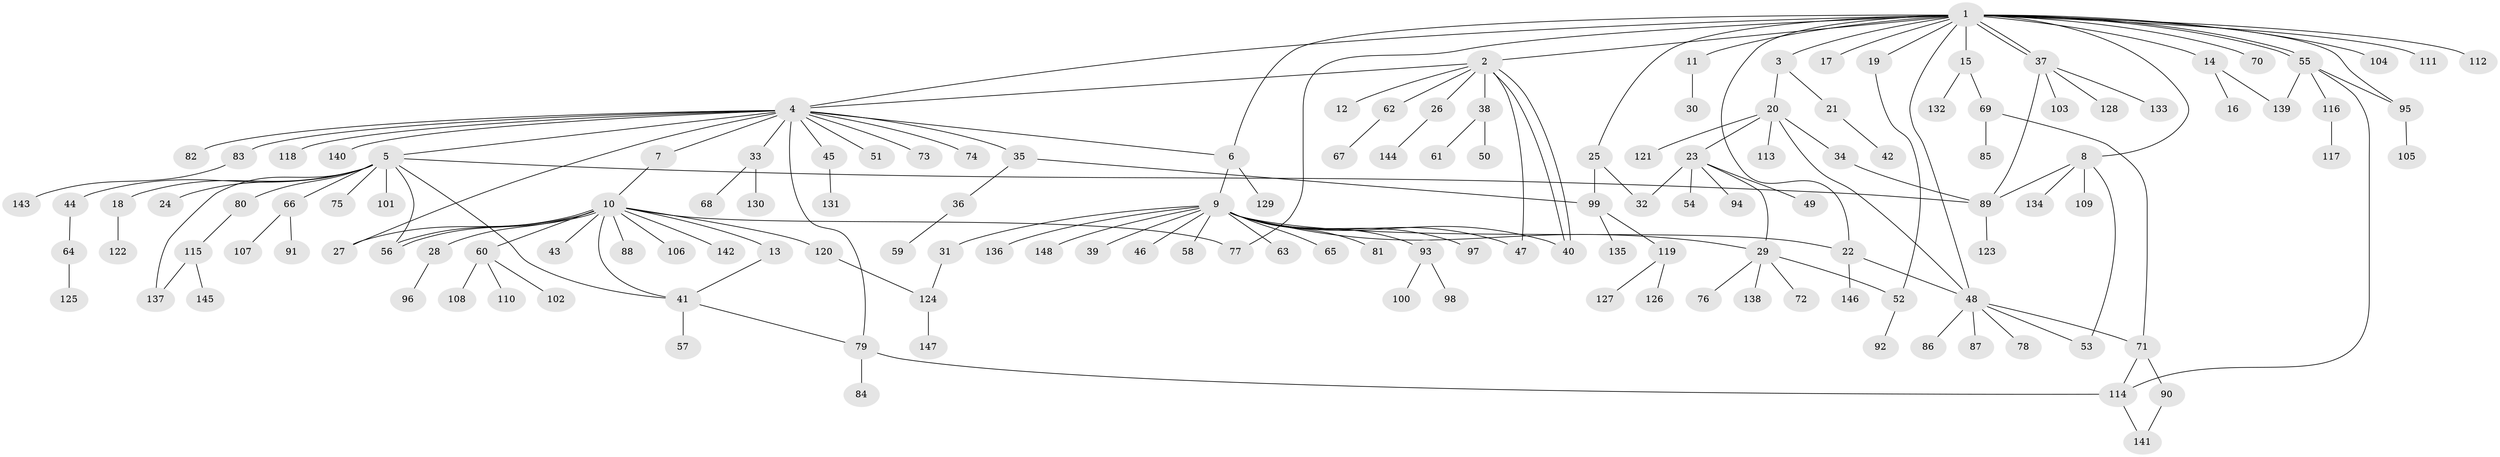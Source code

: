 // Generated by graph-tools (version 1.1) at 2025/50/03/09/25 03:50:00]
// undirected, 148 vertices, 180 edges
graph export_dot {
graph [start="1"]
  node [color=gray90,style=filled];
  1;
  2;
  3;
  4;
  5;
  6;
  7;
  8;
  9;
  10;
  11;
  12;
  13;
  14;
  15;
  16;
  17;
  18;
  19;
  20;
  21;
  22;
  23;
  24;
  25;
  26;
  27;
  28;
  29;
  30;
  31;
  32;
  33;
  34;
  35;
  36;
  37;
  38;
  39;
  40;
  41;
  42;
  43;
  44;
  45;
  46;
  47;
  48;
  49;
  50;
  51;
  52;
  53;
  54;
  55;
  56;
  57;
  58;
  59;
  60;
  61;
  62;
  63;
  64;
  65;
  66;
  67;
  68;
  69;
  70;
  71;
  72;
  73;
  74;
  75;
  76;
  77;
  78;
  79;
  80;
  81;
  82;
  83;
  84;
  85;
  86;
  87;
  88;
  89;
  90;
  91;
  92;
  93;
  94;
  95;
  96;
  97;
  98;
  99;
  100;
  101;
  102;
  103;
  104;
  105;
  106;
  107;
  108;
  109;
  110;
  111;
  112;
  113;
  114;
  115;
  116;
  117;
  118;
  119;
  120;
  121;
  122;
  123;
  124;
  125;
  126;
  127;
  128;
  129;
  130;
  131;
  132;
  133;
  134;
  135;
  136;
  137;
  138;
  139;
  140;
  141;
  142;
  143;
  144;
  145;
  146;
  147;
  148;
  1 -- 2;
  1 -- 3;
  1 -- 4;
  1 -- 6;
  1 -- 8;
  1 -- 11;
  1 -- 14;
  1 -- 15;
  1 -- 17;
  1 -- 19;
  1 -- 22;
  1 -- 25;
  1 -- 37;
  1 -- 37;
  1 -- 48;
  1 -- 55;
  1 -- 55;
  1 -- 70;
  1 -- 77;
  1 -- 95;
  1 -- 104;
  1 -- 111;
  1 -- 112;
  2 -- 4;
  2 -- 12;
  2 -- 26;
  2 -- 38;
  2 -- 40;
  2 -- 40;
  2 -- 47;
  2 -- 62;
  3 -- 20;
  3 -- 21;
  4 -- 5;
  4 -- 6;
  4 -- 7;
  4 -- 27;
  4 -- 33;
  4 -- 35;
  4 -- 45;
  4 -- 51;
  4 -- 73;
  4 -- 74;
  4 -- 79;
  4 -- 82;
  4 -- 83;
  4 -- 118;
  4 -- 140;
  5 -- 18;
  5 -- 24;
  5 -- 41;
  5 -- 44;
  5 -- 56;
  5 -- 66;
  5 -- 75;
  5 -- 80;
  5 -- 89;
  5 -- 101;
  5 -- 137;
  6 -- 9;
  6 -- 129;
  7 -- 10;
  8 -- 53;
  8 -- 89;
  8 -- 109;
  8 -- 134;
  9 -- 22;
  9 -- 29;
  9 -- 31;
  9 -- 39;
  9 -- 40;
  9 -- 46;
  9 -- 47;
  9 -- 58;
  9 -- 63;
  9 -- 65;
  9 -- 81;
  9 -- 93;
  9 -- 97;
  9 -- 136;
  9 -- 148;
  10 -- 13;
  10 -- 27;
  10 -- 28;
  10 -- 41;
  10 -- 43;
  10 -- 56;
  10 -- 56;
  10 -- 60;
  10 -- 77;
  10 -- 88;
  10 -- 106;
  10 -- 120;
  10 -- 142;
  11 -- 30;
  13 -- 41;
  14 -- 16;
  14 -- 139;
  15 -- 69;
  15 -- 132;
  18 -- 122;
  19 -- 52;
  20 -- 23;
  20 -- 34;
  20 -- 48;
  20 -- 113;
  20 -- 121;
  21 -- 42;
  22 -- 48;
  22 -- 146;
  23 -- 29;
  23 -- 32;
  23 -- 49;
  23 -- 54;
  23 -- 94;
  25 -- 32;
  25 -- 99;
  26 -- 144;
  28 -- 96;
  29 -- 52;
  29 -- 72;
  29 -- 76;
  29 -- 138;
  31 -- 124;
  33 -- 68;
  33 -- 130;
  34 -- 89;
  35 -- 36;
  35 -- 99;
  36 -- 59;
  37 -- 89;
  37 -- 103;
  37 -- 128;
  37 -- 133;
  38 -- 50;
  38 -- 61;
  41 -- 57;
  41 -- 79;
  44 -- 64;
  45 -- 131;
  48 -- 53;
  48 -- 71;
  48 -- 78;
  48 -- 86;
  48 -- 87;
  52 -- 92;
  55 -- 95;
  55 -- 114;
  55 -- 116;
  55 -- 139;
  60 -- 102;
  60 -- 108;
  60 -- 110;
  62 -- 67;
  64 -- 125;
  66 -- 91;
  66 -- 107;
  69 -- 71;
  69 -- 85;
  71 -- 90;
  71 -- 114;
  79 -- 84;
  79 -- 114;
  80 -- 115;
  83 -- 143;
  89 -- 123;
  90 -- 141;
  93 -- 98;
  93 -- 100;
  95 -- 105;
  99 -- 119;
  99 -- 135;
  114 -- 141;
  115 -- 137;
  115 -- 145;
  116 -- 117;
  119 -- 126;
  119 -- 127;
  120 -- 124;
  124 -- 147;
}
